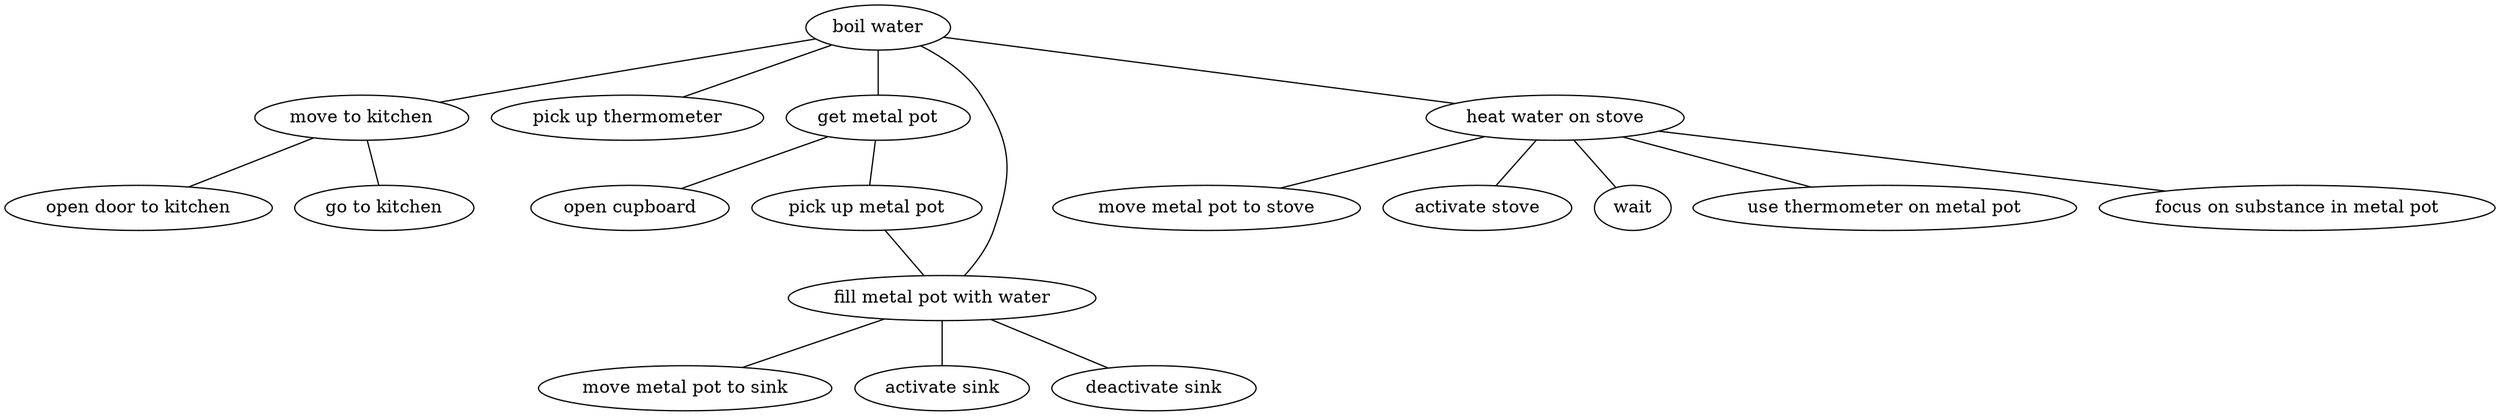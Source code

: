 strict graph "" {
	"boil water" -- "move to kitchen";
	"boil water" -- "pick up thermometer";
	"boil water" -- "get metal pot";
	"boil water" -- "fill metal pot with water";
	"boil water" -- "heat water on stove";
	"move to kitchen" -- "open door to kitchen";
	"move to kitchen" -- "go to kitchen";
	"get metal pot" -- "open cupboard";
	"get metal pot" -- "pick up metal pot";
	"pick up metal pot" -- "fill metal pot with water";
	"fill metal pot with water" -- "move metal pot to sink";
	"fill metal pot with water" -- "activate sink";
	"fill metal pot with water" -- "deactivate sink";
	"heat water on stove" -- "move metal pot to stove";
	"heat water on stove" -- "activate stove";
	"heat water on stove" -- wait;
	"heat water on stove" -- "use thermometer on metal pot";
	"heat water on stove" -- "focus on substance in metal pot";
}
